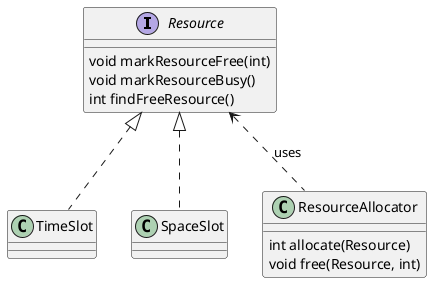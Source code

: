 @startuml OCP New
Interface Resource {
    void markResourceFree(int)
    void markResourceBusy()
    int findFreeResource()

}
class TimeSlot
class SpaceSlot

class ResourceAllocator {
    int allocate(Resource)
    void free(Resource, int)
}

Resource <|.. TimeSlot
Resource <|.. SpaceSlot
Resource <.. ResourceAllocator : uses
@enduml
